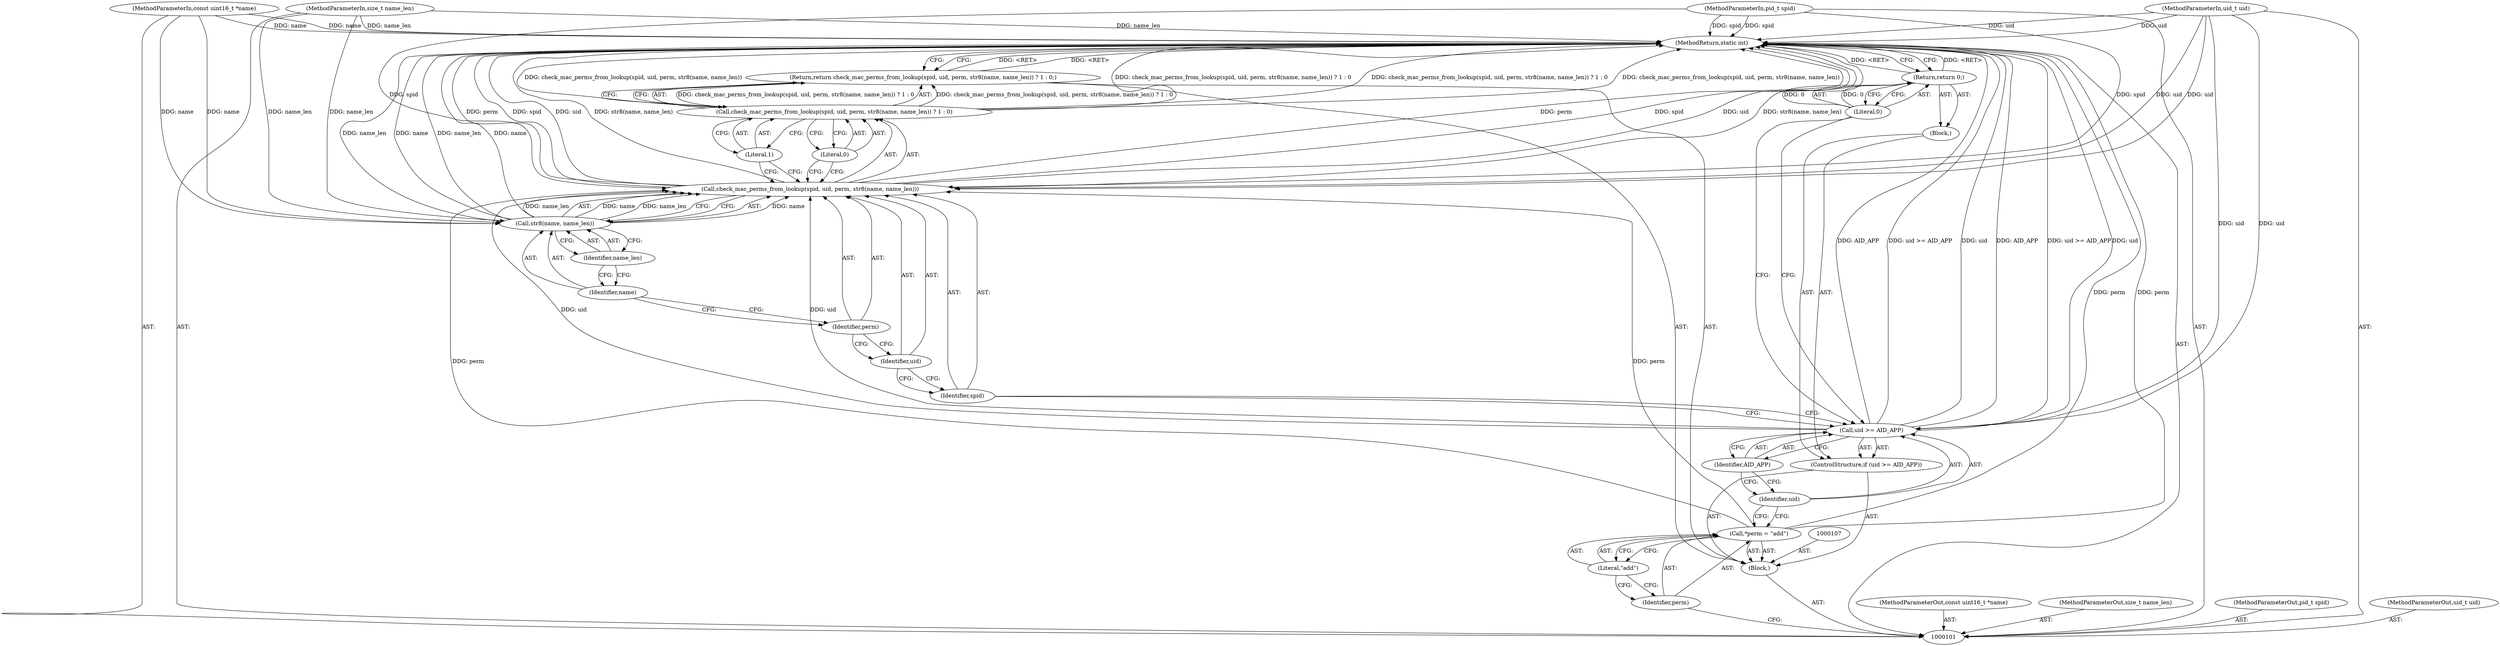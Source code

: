 digraph "1_Android_047eec456943dc082e33220d28abb7df4e089f69" {
"1000129" [label="(MethodReturn,static int)"];
"1000102" [label="(MethodParameterIn,const uint16_t *name)"];
"1000169" [label="(MethodParameterOut,const uint16_t *name)"];
"1000103" [label="(MethodParameterIn,size_t name_len)"];
"1000170" [label="(MethodParameterOut,size_t name_len)"];
"1000104" [label="(MethodParameterIn,pid_t spid)"];
"1000171" [label="(MethodParameterOut,pid_t spid)"];
"1000105" [label="(MethodParameterIn,uid_t uid)"];
"1000172" [label="(MethodParameterOut,uid_t uid)"];
"1000118" [label="(Return,return check_mac_perms_from_lookup(spid, uid, perm, str8(name, name_len)) ? 1 : 0;)"];
"1000121" [label="(Identifier,spid)"];
"1000122" [label="(Identifier,uid)"];
"1000123" [label="(Identifier,perm)"];
"1000124" [label="(Call,str8(name, name_len))"];
"1000125" [label="(Identifier,name)"];
"1000126" [label="(Identifier,name_len)"];
"1000127" [label="(Literal,1)"];
"1000119" [label="(Call,check_mac_perms_from_lookup(spid, uid, perm, str8(name, name_len)) ? 1 : 0)"];
"1000120" [label="(Call,check_mac_perms_from_lookup(spid, uid, perm, str8(name, name_len)))"];
"1000128" [label="(Literal,0)"];
"1000106" [label="(Block,)"];
"1000108" [label="(Call,*perm = \"add\")"];
"1000109" [label="(Identifier,perm)"];
"1000110" [label="(Literal,\"add\")"];
"1000114" [label="(Identifier,AID_APP)"];
"1000115" [label="(Block,)"];
"1000111" [label="(ControlStructure,if (uid >= AID_APP))"];
"1000112" [label="(Call,uid >= AID_APP)"];
"1000113" [label="(Identifier,uid)"];
"1000117" [label="(Literal,0)"];
"1000116" [label="(Return,return 0;)"];
"1000129" -> "1000101"  [label="AST: "];
"1000129" -> "1000116"  [label="CFG: "];
"1000129" -> "1000118"  [label="CFG: "];
"1000116" -> "1000129"  [label="DDG: <RET>"];
"1000118" -> "1000129"  [label="DDG: <RET>"];
"1000124" -> "1000129"  [label="DDG: name_len"];
"1000124" -> "1000129"  [label="DDG: name"];
"1000104" -> "1000129"  [label="DDG: spid"];
"1000105" -> "1000129"  [label="DDG: uid"];
"1000112" -> "1000129"  [label="DDG: AID_APP"];
"1000112" -> "1000129"  [label="DDG: uid >= AID_APP"];
"1000112" -> "1000129"  [label="DDG: uid"];
"1000120" -> "1000129"  [label="DDG: perm"];
"1000120" -> "1000129"  [label="DDG: spid"];
"1000120" -> "1000129"  [label="DDG: uid"];
"1000120" -> "1000129"  [label="DDG: str8(name, name_len)"];
"1000103" -> "1000129"  [label="DDG: name_len"];
"1000119" -> "1000129"  [label="DDG: check_mac_perms_from_lookup(spid, uid, perm, str8(name, name_len)) ? 1 : 0"];
"1000119" -> "1000129"  [label="DDG: check_mac_perms_from_lookup(spid, uid, perm, str8(name, name_len))"];
"1000108" -> "1000129"  [label="DDG: perm"];
"1000102" -> "1000129"  [label="DDG: name"];
"1000102" -> "1000101"  [label="AST: "];
"1000102" -> "1000129"  [label="DDG: name"];
"1000102" -> "1000124"  [label="DDG: name"];
"1000169" -> "1000101"  [label="AST: "];
"1000103" -> "1000101"  [label="AST: "];
"1000103" -> "1000129"  [label="DDG: name_len"];
"1000103" -> "1000124"  [label="DDG: name_len"];
"1000170" -> "1000101"  [label="AST: "];
"1000104" -> "1000101"  [label="AST: "];
"1000104" -> "1000129"  [label="DDG: spid"];
"1000104" -> "1000120"  [label="DDG: spid"];
"1000171" -> "1000101"  [label="AST: "];
"1000105" -> "1000101"  [label="AST: "];
"1000105" -> "1000129"  [label="DDG: uid"];
"1000105" -> "1000112"  [label="DDG: uid"];
"1000105" -> "1000120"  [label="DDG: uid"];
"1000172" -> "1000101"  [label="AST: "];
"1000118" -> "1000106"  [label="AST: "];
"1000118" -> "1000119"  [label="CFG: "];
"1000119" -> "1000118"  [label="AST: "];
"1000129" -> "1000118"  [label="CFG: "];
"1000118" -> "1000129"  [label="DDG: <RET>"];
"1000119" -> "1000118"  [label="DDG: check_mac_perms_from_lookup(spid, uid, perm, str8(name, name_len)) ? 1 : 0"];
"1000121" -> "1000120"  [label="AST: "];
"1000121" -> "1000112"  [label="CFG: "];
"1000122" -> "1000121"  [label="CFG: "];
"1000122" -> "1000120"  [label="AST: "];
"1000122" -> "1000121"  [label="CFG: "];
"1000123" -> "1000122"  [label="CFG: "];
"1000123" -> "1000120"  [label="AST: "];
"1000123" -> "1000122"  [label="CFG: "];
"1000125" -> "1000123"  [label="CFG: "];
"1000124" -> "1000120"  [label="AST: "];
"1000124" -> "1000126"  [label="CFG: "];
"1000125" -> "1000124"  [label="AST: "];
"1000126" -> "1000124"  [label="AST: "];
"1000120" -> "1000124"  [label="CFG: "];
"1000124" -> "1000129"  [label="DDG: name_len"];
"1000124" -> "1000129"  [label="DDG: name"];
"1000124" -> "1000120"  [label="DDG: name"];
"1000124" -> "1000120"  [label="DDG: name_len"];
"1000102" -> "1000124"  [label="DDG: name"];
"1000103" -> "1000124"  [label="DDG: name_len"];
"1000125" -> "1000124"  [label="AST: "];
"1000125" -> "1000123"  [label="CFG: "];
"1000126" -> "1000125"  [label="CFG: "];
"1000126" -> "1000124"  [label="AST: "];
"1000126" -> "1000125"  [label="CFG: "];
"1000124" -> "1000126"  [label="CFG: "];
"1000127" -> "1000119"  [label="AST: "];
"1000127" -> "1000120"  [label="CFG: "];
"1000119" -> "1000127"  [label="CFG: "];
"1000119" -> "1000118"  [label="AST: "];
"1000119" -> "1000127"  [label="CFG: "];
"1000119" -> "1000128"  [label="CFG: "];
"1000120" -> "1000119"  [label="AST: "];
"1000127" -> "1000119"  [label="AST: "];
"1000128" -> "1000119"  [label="AST: "];
"1000118" -> "1000119"  [label="CFG: "];
"1000119" -> "1000129"  [label="DDG: check_mac_perms_from_lookup(spid, uid, perm, str8(name, name_len)) ? 1 : 0"];
"1000119" -> "1000129"  [label="DDG: check_mac_perms_from_lookup(spid, uid, perm, str8(name, name_len))"];
"1000119" -> "1000118"  [label="DDG: check_mac_perms_from_lookup(spid, uid, perm, str8(name, name_len)) ? 1 : 0"];
"1000120" -> "1000119"  [label="AST: "];
"1000120" -> "1000124"  [label="CFG: "];
"1000121" -> "1000120"  [label="AST: "];
"1000122" -> "1000120"  [label="AST: "];
"1000123" -> "1000120"  [label="AST: "];
"1000124" -> "1000120"  [label="AST: "];
"1000127" -> "1000120"  [label="CFG: "];
"1000128" -> "1000120"  [label="CFG: "];
"1000120" -> "1000129"  [label="DDG: perm"];
"1000120" -> "1000129"  [label="DDG: spid"];
"1000120" -> "1000129"  [label="DDG: uid"];
"1000120" -> "1000129"  [label="DDG: str8(name, name_len)"];
"1000104" -> "1000120"  [label="DDG: spid"];
"1000112" -> "1000120"  [label="DDG: uid"];
"1000105" -> "1000120"  [label="DDG: uid"];
"1000108" -> "1000120"  [label="DDG: perm"];
"1000124" -> "1000120"  [label="DDG: name"];
"1000124" -> "1000120"  [label="DDG: name_len"];
"1000128" -> "1000119"  [label="AST: "];
"1000128" -> "1000120"  [label="CFG: "];
"1000119" -> "1000128"  [label="CFG: "];
"1000106" -> "1000101"  [label="AST: "];
"1000107" -> "1000106"  [label="AST: "];
"1000108" -> "1000106"  [label="AST: "];
"1000111" -> "1000106"  [label="AST: "];
"1000118" -> "1000106"  [label="AST: "];
"1000108" -> "1000106"  [label="AST: "];
"1000108" -> "1000110"  [label="CFG: "];
"1000109" -> "1000108"  [label="AST: "];
"1000110" -> "1000108"  [label="AST: "];
"1000113" -> "1000108"  [label="CFG: "];
"1000108" -> "1000129"  [label="DDG: perm"];
"1000108" -> "1000120"  [label="DDG: perm"];
"1000109" -> "1000108"  [label="AST: "];
"1000109" -> "1000101"  [label="CFG: "];
"1000110" -> "1000109"  [label="CFG: "];
"1000110" -> "1000108"  [label="AST: "];
"1000110" -> "1000109"  [label="CFG: "];
"1000108" -> "1000110"  [label="CFG: "];
"1000114" -> "1000112"  [label="AST: "];
"1000114" -> "1000113"  [label="CFG: "];
"1000112" -> "1000114"  [label="CFG: "];
"1000115" -> "1000111"  [label="AST: "];
"1000116" -> "1000115"  [label="AST: "];
"1000111" -> "1000106"  [label="AST: "];
"1000112" -> "1000111"  [label="AST: "];
"1000115" -> "1000111"  [label="AST: "];
"1000112" -> "1000111"  [label="AST: "];
"1000112" -> "1000114"  [label="CFG: "];
"1000113" -> "1000112"  [label="AST: "];
"1000114" -> "1000112"  [label="AST: "];
"1000117" -> "1000112"  [label="CFG: "];
"1000121" -> "1000112"  [label="CFG: "];
"1000112" -> "1000129"  [label="DDG: AID_APP"];
"1000112" -> "1000129"  [label="DDG: uid >= AID_APP"];
"1000112" -> "1000129"  [label="DDG: uid"];
"1000105" -> "1000112"  [label="DDG: uid"];
"1000112" -> "1000120"  [label="DDG: uid"];
"1000113" -> "1000112"  [label="AST: "];
"1000113" -> "1000108"  [label="CFG: "];
"1000114" -> "1000113"  [label="CFG: "];
"1000117" -> "1000116"  [label="AST: "];
"1000117" -> "1000112"  [label="CFG: "];
"1000116" -> "1000117"  [label="CFG: "];
"1000117" -> "1000116"  [label="DDG: 0"];
"1000116" -> "1000115"  [label="AST: "];
"1000116" -> "1000117"  [label="CFG: "];
"1000117" -> "1000116"  [label="AST: "];
"1000129" -> "1000116"  [label="CFG: "];
"1000116" -> "1000129"  [label="DDG: <RET>"];
"1000117" -> "1000116"  [label="DDG: 0"];
}
